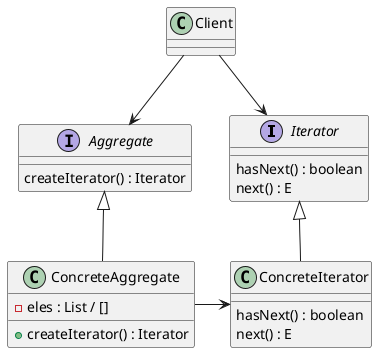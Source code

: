 @startuml
interface Iterator {
    hasNext() : boolean
    next() : E
}
class ConcreteIterator{
    hasNext() : boolean
    next() : E
}
interface Aggregate {
    createIterator() : Iterator
}
class ConcreteAggregate{
    - eles : List / []
    + createIterator() : Iterator
}
Iterator <|-- ConcreteIterator
Aggregate <|-- ConcreteAggregate
ConcreteAggregate -right-> ConcreteIterator
Client --> Aggregate
Client --> Iterator
@enduml